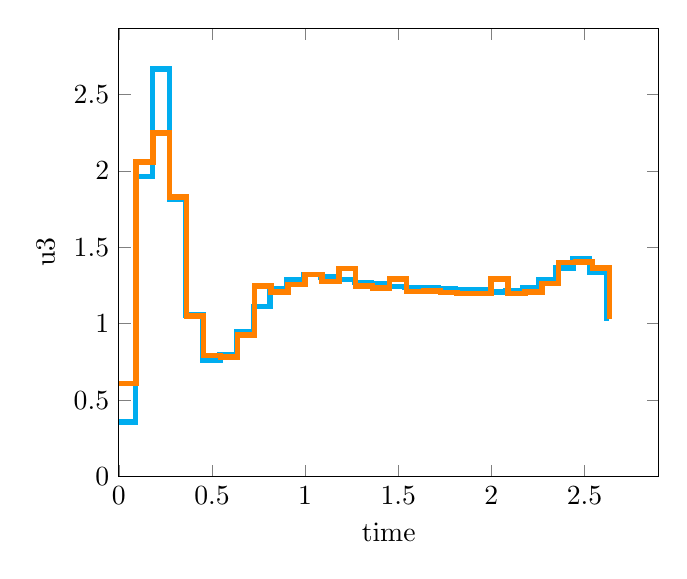 \begin{tikzpicture}[]
\begin{axis}[ylabel = {u3}, xmin = {0}, xlabel = {time}, hide axis = {false}, ymin = {0}]\addplot+ [mark = {}, const plot, color=cyan, line width=2pt, solid]coordinates {
(0.0, 0.357)
(0.09, 1.963)
(0.181, 2.667)
(0.271, 1.813)
(0.361, 1.056)
(0.451, 0.764)
(0.542, 0.794)
(0.632, 0.95)
(0.722, 1.113)
(0.812, 1.23)
(0.903, 1.289)
(0.993, 1.323)
(1.083, 1.306)
(1.173, 1.29)
(1.264, 1.27)
(1.354, 1.259)
(1.444, 1.245)
(1.534, 1.238)
(1.625, 1.233)
(1.715, 1.229)
(1.805, 1.224)
(1.895, 1.219)
(1.986, 1.208)
(2.076, 1.217)
(2.166, 1.237)
(2.256, 1.288)
(2.347, 1.364)
(2.437, 1.422)
(2.527, 1.336)
(2.618, 1.019)
};
\addplot+ [mark = {}, const plot, color=orange, line width=2pt, solid]coordinates {
(0.0, 0.608)
(0.091, 2.059)
(0.182, 2.247)
(0.272, 1.829)
(0.363, 1.05)
(0.454, 0.791)
(0.545, 0.781)
(0.636, 0.926)
(0.727, 1.248)
(0.817, 1.206)
(0.908, 1.258)
(0.999, 1.321)
(1.09, 1.276)
(1.181, 1.362)
(1.271, 1.247)
(1.362, 1.235)
(1.453, 1.292)
(1.544, 1.212)
(1.635, 1.214)
(1.726, 1.205)
(1.816, 1.197)
(1.907, 1.197)
(1.998, 1.291)
(2.089, 1.198)
(2.18, 1.209)
(2.271, 1.264)
(2.361, 1.4)
(2.452, 1.403)
(2.543, 1.364)
(2.634, 1.034)
};
\end{axis}

\end{tikzpicture}
